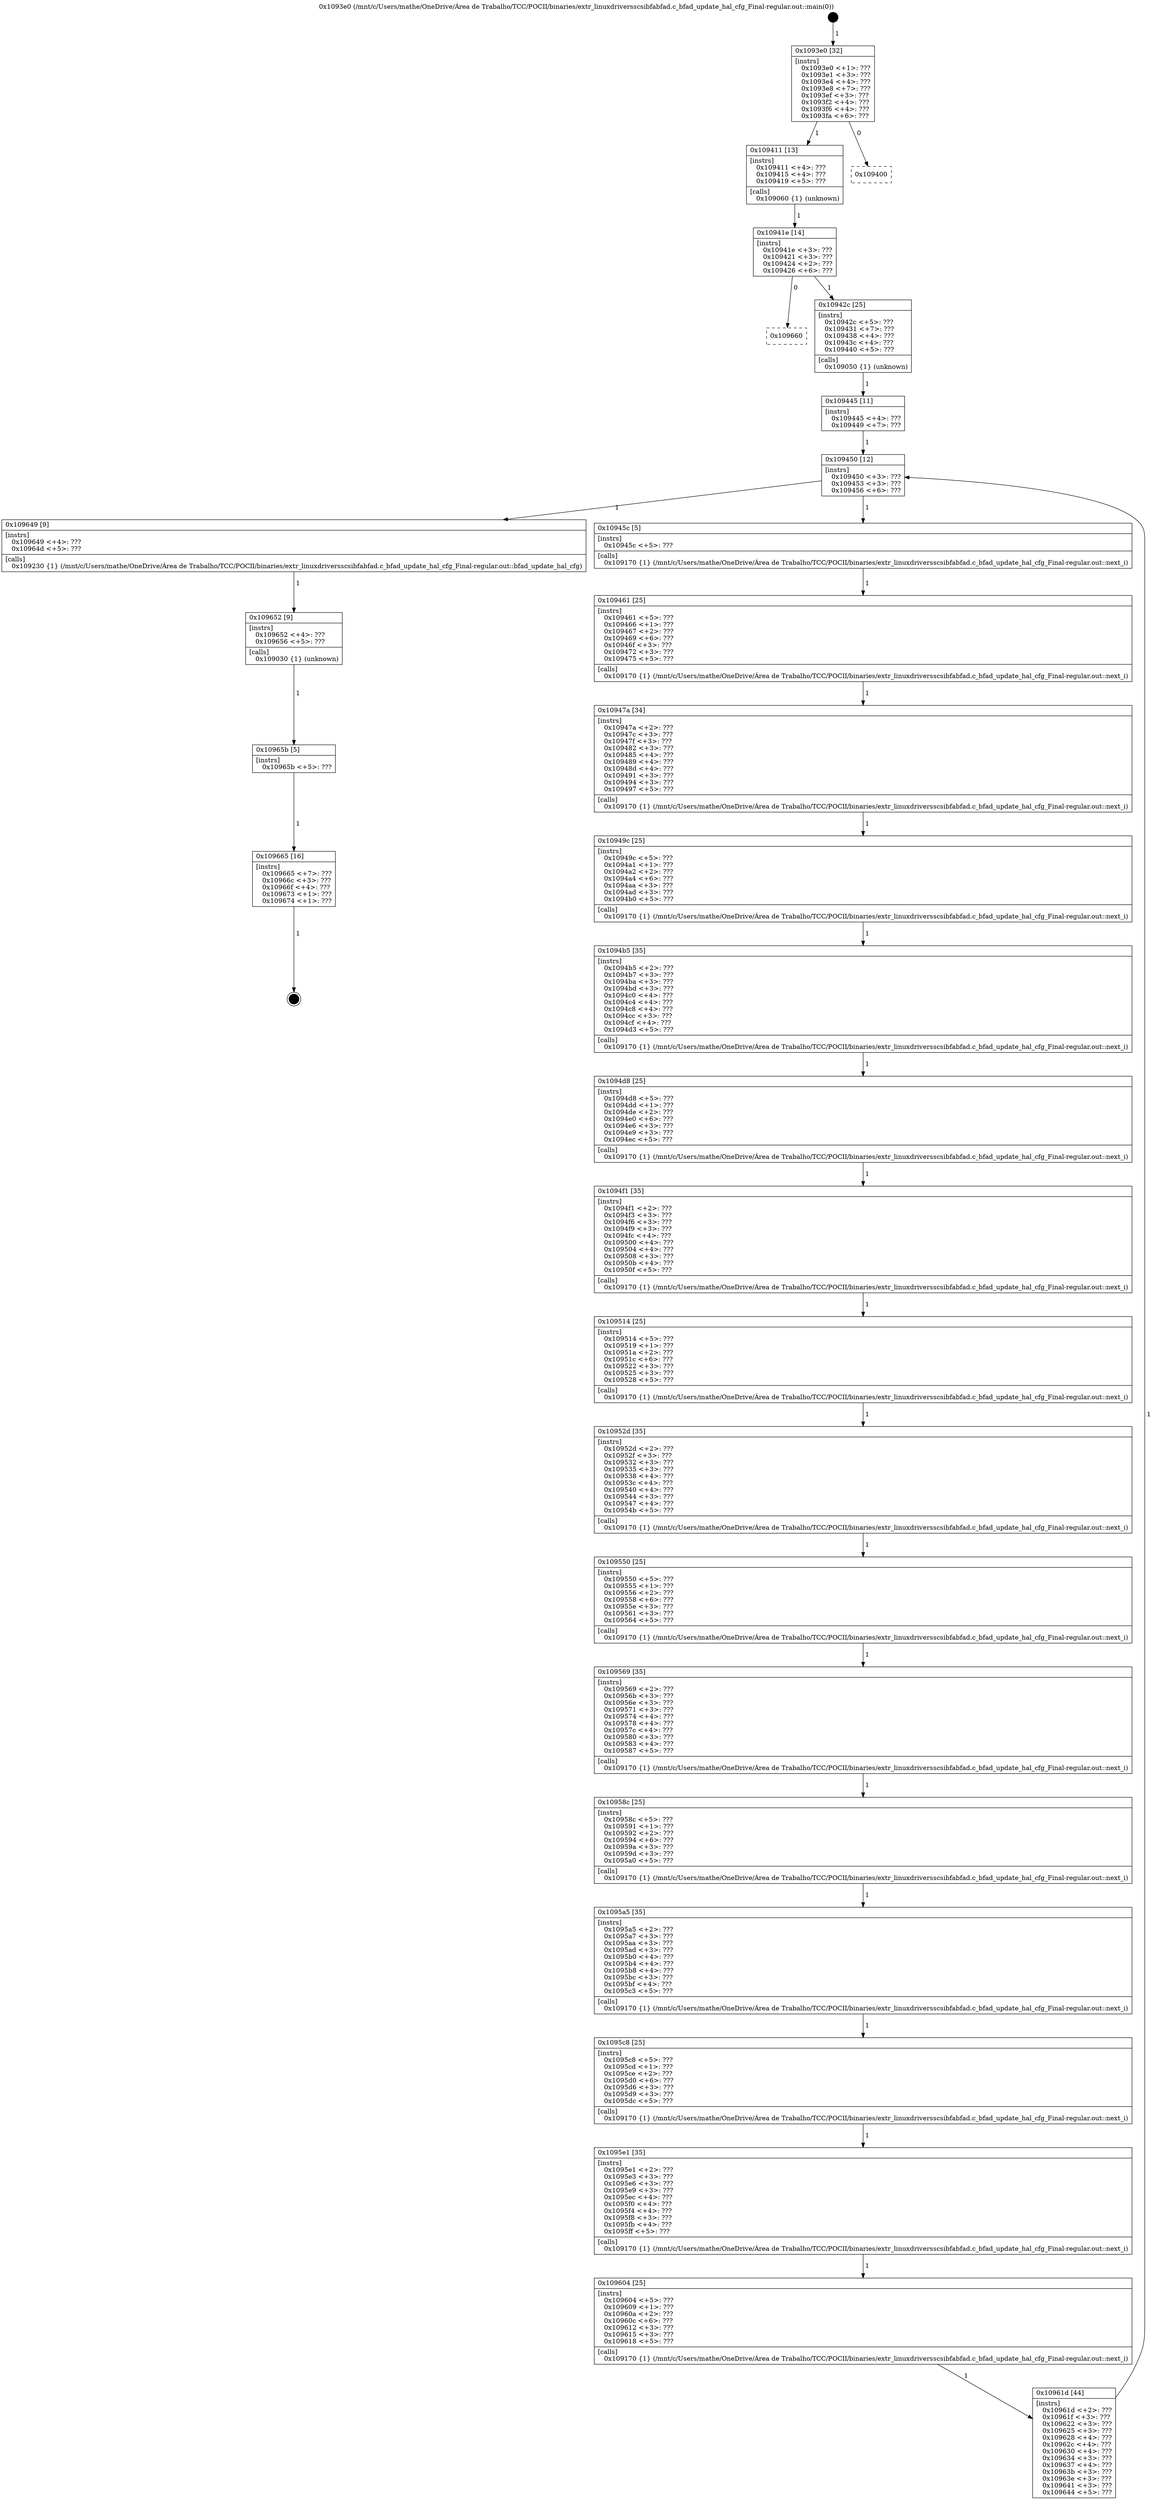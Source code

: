 digraph "0x1093e0" {
  label = "0x1093e0 (/mnt/c/Users/mathe/OneDrive/Área de Trabalho/TCC/POCII/binaries/extr_linuxdriversscsibfabfad.c_bfad_update_hal_cfg_Final-regular.out::main(0))"
  labelloc = "t"
  node[shape=record]

  Entry [label="",width=0.3,height=0.3,shape=circle,fillcolor=black,style=filled]
  "0x1093e0" [label="{
     0x1093e0 [32]\l
     | [instrs]\l
     &nbsp;&nbsp;0x1093e0 \<+1\>: ???\l
     &nbsp;&nbsp;0x1093e1 \<+3\>: ???\l
     &nbsp;&nbsp;0x1093e4 \<+4\>: ???\l
     &nbsp;&nbsp;0x1093e8 \<+7\>: ???\l
     &nbsp;&nbsp;0x1093ef \<+3\>: ???\l
     &nbsp;&nbsp;0x1093f2 \<+4\>: ???\l
     &nbsp;&nbsp;0x1093f6 \<+4\>: ???\l
     &nbsp;&nbsp;0x1093fa \<+6\>: ???\l
  }"]
  "0x109411" [label="{
     0x109411 [13]\l
     | [instrs]\l
     &nbsp;&nbsp;0x109411 \<+4\>: ???\l
     &nbsp;&nbsp;0x109415 \<+4\>: ???\l
     &nbsp;&nbsp;0x109419 \<+5\>: ???\l
     | [calls]\l
     &nbsp;&nbsp;0x109060 \{1\} (unknown)\l
  }"]
  "0x109400" [label="{
     0x109400\l
  }", style=dashed]
  "0x10941e" [label="{
     0x10941e [14]\l
     | [instrs]\l
     &nbsp;&nbsp;0x10941e \<+3\>: ???\l
     &nbsp;&nbsp;0x109421 \<+3\>: ???\l
     &nbsp;&nbsp;0x109424 \<+2\>: ???\l
     &nbsp;&nbsp;0x109426 \<+6\>: ???\l
  }"]
  "0x109660" [label="{
     0x109660\l
  }", style=dashed]
  "0x10942c" [label="{
     0x10942c [25]\l
     | [instrs]\l
     &nbsp;&nbsp;0x10942c \<+5\>: ???\l
     &nbsp;&nbsp;0x109431 \<+7\>: ???\l
     &nbsp;&nbsp;0x109438 \<+4\>: ???\l
     &nbsp;&nbsp;0x10943c \<+4\>: ???\l
     &nbsp;&nbsp;0x109440 \<+5\>: ???\l
     | [calls]\l
     &nbsp;&nbsp;0x109050 \{1\} (unknown)\l
  }"]
  Exit [label="",width=0.3,height=0.3,shape=circle,fillcolor=black,style=filled,peripheries=2]
  "0x109450" [label="{
     0x109450 [12]\l
     | [instrs]\l
     &nbsp;&nbsp;0x109450 \<+3\>: ???\l
     &nbsp;&nbsp;0x109453 \<+3\>: ???\l
     &nbsp;&nbsp;0x109456 \<+6\>: ???\l
  }"]
  "0x109649" [label="{
     0x109649 [9]\l
     | [instrs]\l
     &nbsp;&nbsp;0x109649 \<+4\>: ???\l
     &nbsp;&nbsp;0x10964d \<+5\>: ???\l
     | [calls]\l
     &nbsp;&nbsp;0x109230 \{1\} (/mnt/c/Users/mathe/OneDrive/Área de Trabalho/TCC/POCII/binaries/extr_linuxdriversscsibfabfad.c_bfad_update_hal_cfg_Final-regular.out::bfad_update_hal_cfg)\l
  }"]
  "0x10945c" [label="{
     0x10945c [5]\l
     | [instrs]\l
     &nbsp;&nbsp;0x10945c \<+5\>: ???\l
     | [calls]\l
     &nbsp;&nbsp;0x109170 \{1\} (/mnt/c/Users/mathe/OneDrive/Área de Trabalho/TCC/POCII/binaries/extr_linuxdriversscsibfabfad.c_bfad_update_hal_cfg_Final-regular.out::next_i)\l
  }"]
  "0x109461" [label="{
     0x109461 [25]\l
     | [instrs]\l
     &nbsp;&nbsp;0x109461 \<+5\>: ???\l
     &nbsp;&nbsp;0x109466 \<+1\>: ???\l
     &nbsp;&nbsp;0x109467 \<+2\>: ???\l
     &nbsp;&nbsp;0x109469 \<+6\>: ???\l
     &nbsp;&nbsp;0x10946f \<+3\>: ???\l
     &nbsp;&nbsp;0x109472 \<+3\>: ???\l
     &nbsp;&nbsp;0x109475 \<+5\>: ???\l
     | [calls]\l
     &nbsp;&nbsp;0x109170 \{1\} (/mnt/c/Users/mathe/OneDrive/Área de Trabalho/TCC/POCII/binaries/extr_linuxdriversscsibfabfad.c_bfad_update_hal_cfg_Final-regular.out::next_i)\l
  }"]
  "0x10947a" [label="{
     0x10947a [34]\l
     | [instrs]\l
     &nbsp;&nbsp;0x10947a \<+2\>: ???\l
     &nbsp;&nbsp;0x10947c \<+3\>: ???\l
     &nbsp;&nbsp;0x10947f \<+3\>: ???\l
     &nbsp;&nbsp;0x109482 \<+3\>: ???\l
     &nbsp;&nbsp;0x109485 \<+4\>: ???\l
     &nbsp;&nbsp;0x109489 \<+4\>: ???\l
     &nbsp;&nbsp;0x10948d \<+4\>: ???\l
     &nbsp;&nbsp;0x109491 \<+3\>: ???\l
     &nbsp;&nbsp;0x109494 \<+3\>: ???\l
     &nbsp;&nbsp;0x109497 \<+5\>: ???\l
     | [calls]\l
     &nbsp;&nbsp;0x109170 \{1\} (/mnt/c/Users/mathe/OneDrive/Área de Trabalho/TCC/POCII/binaries/extr_linuxdriversscsibfabfad.c_bfad_update_hal_cfg_Final-regular.out::next_i)\l
  }"]
  "0x10949c" [label="{
     0x10949c [25]\l
     | [instrs]\l
     &nbsp;&nbsp;0x10949c \<+5\>: ???\l
     &nbsp;&nbsp;0x1094a1 \<+1\>: ???\l
     &nbsp;&nbsp;0x1094a2 \<+2\>: ???\l
     &nbsp;&nbsp;0x1094a4 \<+6\>: ???\l
     &nbsp;&nbsp;0x1094aa \<+3\>: ???\l
     &nbsp;&nbsp;0x1094ad \<+3\>: ???\l
     &nbsp;&nbsp;0x1094b0 \<+5\>: ???\l
     | [calls]\l
     &nbsp;&nbsp;0x109170 \{1\} (/mnt/c/Users/mathe/OneDrive/Área de Trabalho/TCC/POCII/binaries/extr_linuxdriversscsibfabfad.c_bfad_update_hal_cfg_Final-regular.out::next_i)\l
  }"]
  "0x1094b5" [label="{
     0x1094b5 [35]\l
     | [instrs]\l
     &nbsp;&nbsp;0x1094b5 \<+2\>: ???\l
     &nbsp;&nbsp;0x1094b7 \<+3\>: ???\l
     &nbsp;&nbsp;0x1094ba \<+3\>: ???\l
     &nbsp;&nbsp;0x1094bd \<+3\>: ???\l
     &nbsp;&nbsp;0x1094c0 \<+4\>: ???\l
     &nbsp;&nbsp;0x1094c4 \<+4\>: ???\l
     &nbsp;&nbsp;0x1094c8 \<+4\>: ???\l
     &nbsp;&nbsp;0x1094cc \<+3\>: ???\l
     &nbsp;&nbsp;0x1094cf \<+4\>: ???\l
     &nbsp;&nbsp;0x1094d3 \<+5\>: ???\l
     | [calls]\l
     &nbsp;&nbsp;0x109170 \{1\} (/mnt/c/Users/mathe/OneDrive/Área de Trabalho/TCC/POCII/binaries/extr_linuxdriversscsibfabfad.c_bfad_update_hal_cfg_Final-regular.out::next_i)\l
  }"]
  "0x1094d8" [label="{
     0x1094d8 [25]\l
     | [instrs]\l
     &nbsp;&nbsp;0x1094d8 \<+5\>: ???\l
     &nbsp;&nbsp;0x1094dd \<+1\>: ???\l
     &nbsp;&nbsp;0x1094de \<+2\>: ???\l
     &nbsp;&nbsp;0x1094e0 \<+6\>: ???\l
     &nbsp;&nbsp;0x1094e6 \<+3\>: ???\l
     &nbsp;&nbsp;0x1094e9 \<+3\>: ???\l
     &nbsp;&nbsp;0x1094ec \<+5\>: ???\l
     | [calls]\l
     &nbsp;&nbsp;0x109170 \{1\} (/mnt/c/Users/mathe/OneDrive/Área de Trabalho/TCC/POCII/binaries/extr_linuxdriversscsibfabfad.c_bfad_update_hal_cfg_Final-regular.out::next_i)\l
  }"]
  "0x1094f1" [label="{
     0x1094f1 [35]\l
     | [instrs]\l
     &nbsp;&nbsp;0x1094f1 \<+2\>: ???\l
     &nbsp;&nbsp;0x1094f3 \<+3\>: ???\l
     &nbsp;&nbsp;0x1094f6 \<+3\>: ???\l
     &nbsp;&nbsp;0x1094f9 \<+3\>: ???\l
     &nbsp;&nbsp;0x1094fc \<+4\>: ???\l
     &nbsp;&nbsp;0x109500 \<+4\>: ???\l
     &nbsp;&nbsp;0x109504 \<+4\>: ???\l
     &nbsp;&nbsp;0x109508 \<+3\>: ???\l
     &nbsp;&nbsp;0x10950b \<+4\>: ???\l
     &nbsp;&nbsp;0x10950f \<+5\>: ???\l
     | [calls]\l
     &nbsp;&nbsp;0x109170 \{1\} (/mnt/c/Users/mathe/OneDrive/Área de Trabalho/TCC/POCII/binaries/extr_linuxdriversscsibfabfad.c_bfad_update_hal_cfg_Final-regular.out::next_i)\l
  }"]
  "0x109514" [label="{
     0x109514 [25]\l
     | [instrs]\l
     &nbsp;&nbsp;0x109514 \<+5\>: ???\l
     &nbsp;&nbsp;0x109519 \<+1\>: ???\l
     &nbsp;&nbsp;0x10951a \<+2\>: ???\l
     &nbsp;&nbsp;0x10951c \<+6\>: ???\l
     &nbsp;&nbsp;0x109522 \<+3\>: ???\l
     &nbsp;&nbsp;0x109525 \<+3\>: ???\l
     &nbsp;&nbsp;0x109528 \<+5\>: ???\l
     | [calls]\l
     &nbsp;&nbsp;0x109170 \{1\} (/mnt/c/Users/mathe/OneDrive/Área de Trabalho/TCC/POCII/binaries/extr_linuxdriversscsibfabfad.c_bfad_update_hal_cfg_Final-regular.out::next_i)\l
  }"]
  "0x10952d" [label="{
     0x10952d [35]\l
     | [instrs]\l
     &nbsp;&nbsp;0x10952d \<+2\>: ???\l
     &nbsp;&nbsp;0x10952f \<+3\>: ???\l
     &nbsp;&nbsp;0x109532 \<+3\>: ???\l
     &nbsp;&nbsp;0x109535 \<+3\>: ???\l
     &nbsp;&nbsp;0x109538 \<+4\>: ???\l
     &nbsp;&nbsp;0x10953c \<+4\>: ???\l
     &nbsp;&nbsp;0x109540 \<+4\>: ???\l
     &nbsp;&nbsp;0x109544 \<+3\>: ???\l
     &nbsp;&nbsp;0x109547 \<+4\>: ???\l
     &nbsp;&nbsp;0x10954b \<+5\>: ???\l
     | [calls]\l
     &nbsp;&nbsp;0x109170 \{1\} (/mnt/c/Users/mathe/OneDrive/Área de Trabalho/TCC/POCII/binaries/extr_linuxdriversscsibfabfad.c_bfad_update_hal_cfg_Final-regular.out::next_i)\l
  }"]
  "0x109550" [label="{
     0x109550 [25]\l
     | [instrs]\l
     &nbsp;&nbsp;0x109550 \<+5\>: ???\l
     &nbsp;&nbsp;0x109555 \<+1\>: ???\l
     &nbsp;&nbsp;0x109556 \<+2\>: ???\l
     &nbsp;&nbsp;0x109558 \<+6\>: ???\l
     &nbsp;&nbsp;0x10955e \<+3\>: ???\l
     &nbsp;&nbsp;0x109561 \<+3\>: ???\l
     &nbsp;&nbsp;0x109564 \<+5\>: ???\l
     | [calls]\l
     &nbsp;&nbsp;0x109170 \{1\} (/mnt/c/Users/mathe/OneDrive/Área de Trabalho/TCC/POCII/binaries/extr_linuxdriversscsibfabfad.c_bfad_update_hal_cfg_Final-regular.out::next_i)\l
  }"]
  "0x109569" [label="{
     0x109569 [35]\l
     | [instrs]\l
     &nbsp;&nbsp;0x109569 \<+2\>: ???\l
     &nbsp;&nbsp;0x10956b \<+3\>: ???\l
     &nbsp;&nbsp;0x10956e \<+3\>: ???\l
     &nbsp;&nbsp;0x109571 \<+3\>: ???\l
     &nbsp;&nbsp;0x109574 \<+4\>: ???\l
     &nbsp;&nbsp;0x109578 \<+4\>: ???\l
     &nbsp;&nbsp;0x10957c \<+4\>: ???\l
     &nbsp;&nbsp;0x109580 \<+3\>: ???\l
     &nbsp;&nbsp;0x109583 \<+4\>: ???\l
     &nbsp;&nbsp;0x109587 \<+5\>: ???\l
     | [calls]\l
     &nbsp;&nbsp;0x109170 \{1\} (/mnt/c/Users/mathe/OneDrive/Área de Trabalho/TCC/POCII/binaries/extr_linuxdriversscsibfabfad.c_bfad_update_hal_cfg_Final-regular.out::next_i)\l
  }"]
  "0x10958c" [label="{
     0x10958c [25]\l
     | [instrs]\l
     &nbsp;&nbsp;0x10958c \<+5\>: ???\l
     &nbsp;&nbsp;0x109591 \<+1\>: ???\l
     &nbsp;&nbsp;0x109592 \<+2\>: ???\l
     &nbsp;&nbsp;0x109594 \<+6\>: ???\l
     &nbsp;&nbsp;0x10959a \<+3\>: ???\l
     &nbsp;&nbsp;0x10959d \<+3\>: ???\l
     &nbsp;&nbsp;0x1095a0 \<+5\>: ???\l
     | [calls]\l
     &nbsp;&nbsp;0x109170 \{1\} (/mnt/c/Users/mathe/OneDrive/Área de Trabalho/TCC/POCII/binaries/extr_linuxdriversscsibfabfad.c_bfad_update_hal_cfg_Final-regular.out::next_i)\l
  }"]
  "0x1095a5" [label="{
     0x1095a5 [35]\l
     | [instrs]\l
     &nbsp;&nbsp;0x1095a5 \<+2\>: ???\l
     &nbsp;&nbsp;0x1095a7 \<+3\>: ???\l
     &nbsp;&nbsp;0x1095aa \<+3\>: ???\l
     &nbsp;&nbsp;0x1095ad \<+3\>: ???\l
     &nbsp;&nbsp;0x1095b0 \<+4\>: ???\l
     &nbsp;&nbsp;0x1095b4 \<+4\>: ???\l
     &nbsp;&nbsp;0x1095b8 \<+4\>: ???\l
     &nbsp;&nbsp;0x1095bc \<+3\>: ???\l
     &nbsp;&nbsp;0x1095bf \<+4\>: ???\l
     &nbsp;&nbsp;0x1095c3 \<+5\>: ???\l
     | [calls]\l
     &nbsp;&nbsp;0x109170 \{1\} (/mnt/c/Users/mathe/OneDrive/Área de Trabalho/TCC/POCII/binaries/extr_linuxdriversscsibfabfad.c_bfad_update_hal_cfg_Final-regular.out::next_i)\l
  }"]
  "0x1095c8" [label="{
     0x1095c8 [25]\l
     | [instrs]\l
     &nbsp;&nbsp;0x1095c8 \<+5\>: ???\l
     &nbsp;&nbsp;0x1095cd \<+1\>: ???\l
     &nbsp;&nbsp;0x1095ce \<+2\>: ???\l
     &nbsp;&nbsp;0x1095d0 \<+6\>: ???\l
     &nbsp;&nbsp;0x1095d6 \<+3\>: ???\l
     &nbsp;&nbsp;0x1095d9 \<+3\>: ???\l
     &nbsp;&nbsp;0x1095dc \<+5\>: ???\l
     | [calls]\l
     &nbsp;&nbsp;0x109170 \{1\} (/mnt/c/Users/mathe/OneDrive/Área de Trabalho/TCC/POCII/binaries/extr_linuxdriversscsibfabfad.c_bfad_update_hal_cfg_Final-regular.out::next_i)\l
  }"]
  "0x1095e1" [label="{
     0x1095e1 [35]\l
     | [instrs]\l
     &nbsp;&nbsp;0x1095e1 \<+2\>: ???\l
     &nbsp;&nbsp;0x1095e3 \<+3\>: ???\l
     &nbsp;&nbsp;0x1095e6 \<+3\>: ???\l
     &nbsp;&nbsp;0x1095e9 \<+3\>: ???\l
     &nbsp;&nbsp;0x1095ec \<+4\>: ???\l
     &nbsp;&nbsp;0x1095f0 \<+4\>: ???\l
     &nbsp;&nbsp;0x1095f4 \<+4\>: ???\l
     &nbsp;&nbsp;0x1095f8 \<+3\>: ???\l
     &nbsp;&nbsp;0x1095fb \<+4\>: ???\l
     &nbsp;&nbsp;0x1095ff \<+5\>: ???\l
     | [calls]\l
     &nbsp;&nbsp;0x109170 \{1\} (/mnt/c/Users/mathe/OneDrive/Área de Trabalho/TCC/POCII/binaries/extr_linuxdriversscsibfabfad.c_bfad_update_hal_cfg_Final-regular.out::next_i)\l
  }"]
  "0x109604" [label="{
     0x109604 [25]\l
     | [instrs]\l
     &nbsp;&nbsp;0x109604 \<+5\>: ???\l
     &nbsp;&nbsp;0x109609 \<+1\>: ???\l
     &nbsp;&nbsp;0x10960a \<+2\>: ???\l
     &nbsp;&nbsp;0x10960c \<+6\>: ???\l
     &nbsp;&nbsp;0x109612 \<+3\>: ???\l
     &nbsp;&nbsp;0x109615 \<+3\>: ???\l
     &nbsp;&nbsp;0x109618 \<+5\>: ???\l
     | [calls]\l
     &nbsp;&nbsp;0x109170 \{1\} (/mnt/c/Users/mathe/OneDrive/Área de Trabalho/TCC/POCII/binaries/extr_linuxdriversscsibfabfad.c_bfad_update_hal_cfg_Final-regular.out::next_i)\l
  }"]
  "0x10961d" [label="{
     0x10961d [44]\l
     | [instrs]\l
     &nbsp;&nbsp;0x10961d \<+2\>: ???\l
     &nbsp;&nbsp;0x10961f \<+3\>: ???\l
     &nbsp;&nbsp;0x109622 \<+3\>: ???\l
     &nbsp;&nbsp;0x109625 \<+3\>: ???\l
     &nbsp;&nbsp;0x109628 \<+4\>: ???\l
     &nbsp;&nbsp;0x10962c \<+4\>: ???\l
     &nbsp;&nbsp;0x109630 \<+4\>: ???\l
     &nbsp;&nbsp;0x109634 \<+3\>: ???\l
     &nbsp;&nbsp;0x109637 \<+4\>: ???\l
     &nbsp;&nbsp;0x10963b \<+3\>: ???\l
     &nbsp;&nbsp;0x10963e \<+3\>: ???\l
     &nbsp;&nbsp;0x109641 \<+3\>: ???\l
     &nbsp;&nbsp;0x109644 \<+5\>: ???\l
  }"]
  "0x109445" [label="{
     0x109445 [11]\l
     | [instrs]\l
     &nbsp;&nbsp;0x109445 \<+4\>: ???\l
     &nbsp;&nbsp;0x109449 \<+7\>: ???\l
  }"]
  "0x109652" [label="{
     0x109652 [9]\l
     | [instrs]\l
     &nbsp;&nbsp;0x109652 \<+4\>: ???\l
     &nbsp;&nbsp;0x109656 \<+5\>: ???\l
     | [calls]\l
     &nbsp;&nbsp;0x109030 \{1\} (unknown)\l
  }"]
  "0x10965b" [label="{
     0x10965b [5]\l
     | [instrs]\l
     &nbsp;&nbsp;0x10965b \<+5\>: ???\l
  }"]
  "0x109665" [label="{
     0x109665 [16]\l
     | [instrs]\l
     &nbsp;&nbsp;0x109665 \<+7\>: ???\l
     &nbsp;&nbsp;0x10966c \<+3\>: ???\l
     &nbsp;&nbsp;0x10966f \<+4\>: ???\l
     &nbsp;&nbsp;0x109673 \<+1\>: ???\l
     &nbsp;&nbsp;0x109674 \<+1\>: ???\l
  }"]
  Entry -> "0x1093e0" [label=" 1"]
  "0x1093e0" -> "0x109411" [label=" 1"]
  "0x1093e0" -> "0x109400" [label=" 0"]
  "0x109411" -> "0x10941e" [label=" 1"]
  "0x10941e" -> "0x109660" [label=" 0"]
  "0x10941e" -> "0x10942c" [label=" 1"]
  "0x109665" -> Exit [label=" 1"]
  "0x10942c" -> "0x109445" [label=" 1"]
  "0x109450" -> "0x109649" [label=" 1"]
  "0x109450" -> "0x10945c" [label=" 1"]
  "0x10945c" -> "0x109461" [label=" 1"]
  "0x109461" -> "0x10947a" [label=" 1"]
  "0x10947a" -> "0x10949c" [label=" 1"]
  "0x10949c" -> "0x1094b5" [label=" 1"]
  "0x1094b5" -> "0x1094d8" [label=" 1"]
  "0x1094d8" -> "0x1094f1" [label=" 1"]
  "0x1094f1" -> "0x109514" [label=" 1"]
  "0x109514" -> "0x10952d" [label=" 1"]
  "0x10952d" -> "0x109550" [label=" 1"]
  "0x109550" -> "0x109569" [label=" 1"]
  "0x109569" -> "0x10958c" [label=" 1"]
  "0x10958c" -> "0x1095a5" [label=" 1"]
  "0x1095a5" -> "0x1095c8" [label=" 1"]
  "0x1095c8" -> "0x1095e1" [label=" 1"]
  "0x1095e1" -> "0x109604" [label=" 1"]
  "0x109604" -> "0x10961d" [label=" 1"]
  "0x109445" -> "0x109450" [label=" 1"]
  "0x10961d" -> "0x109450" [label=" 1"]
  "0x109649" -> "0x109652" [label=" 1"]
  "0x109652" -> "0x10965b" [label=" 1"]
  "0x10965b" -> "0x109665" [label=" 1"]
}
